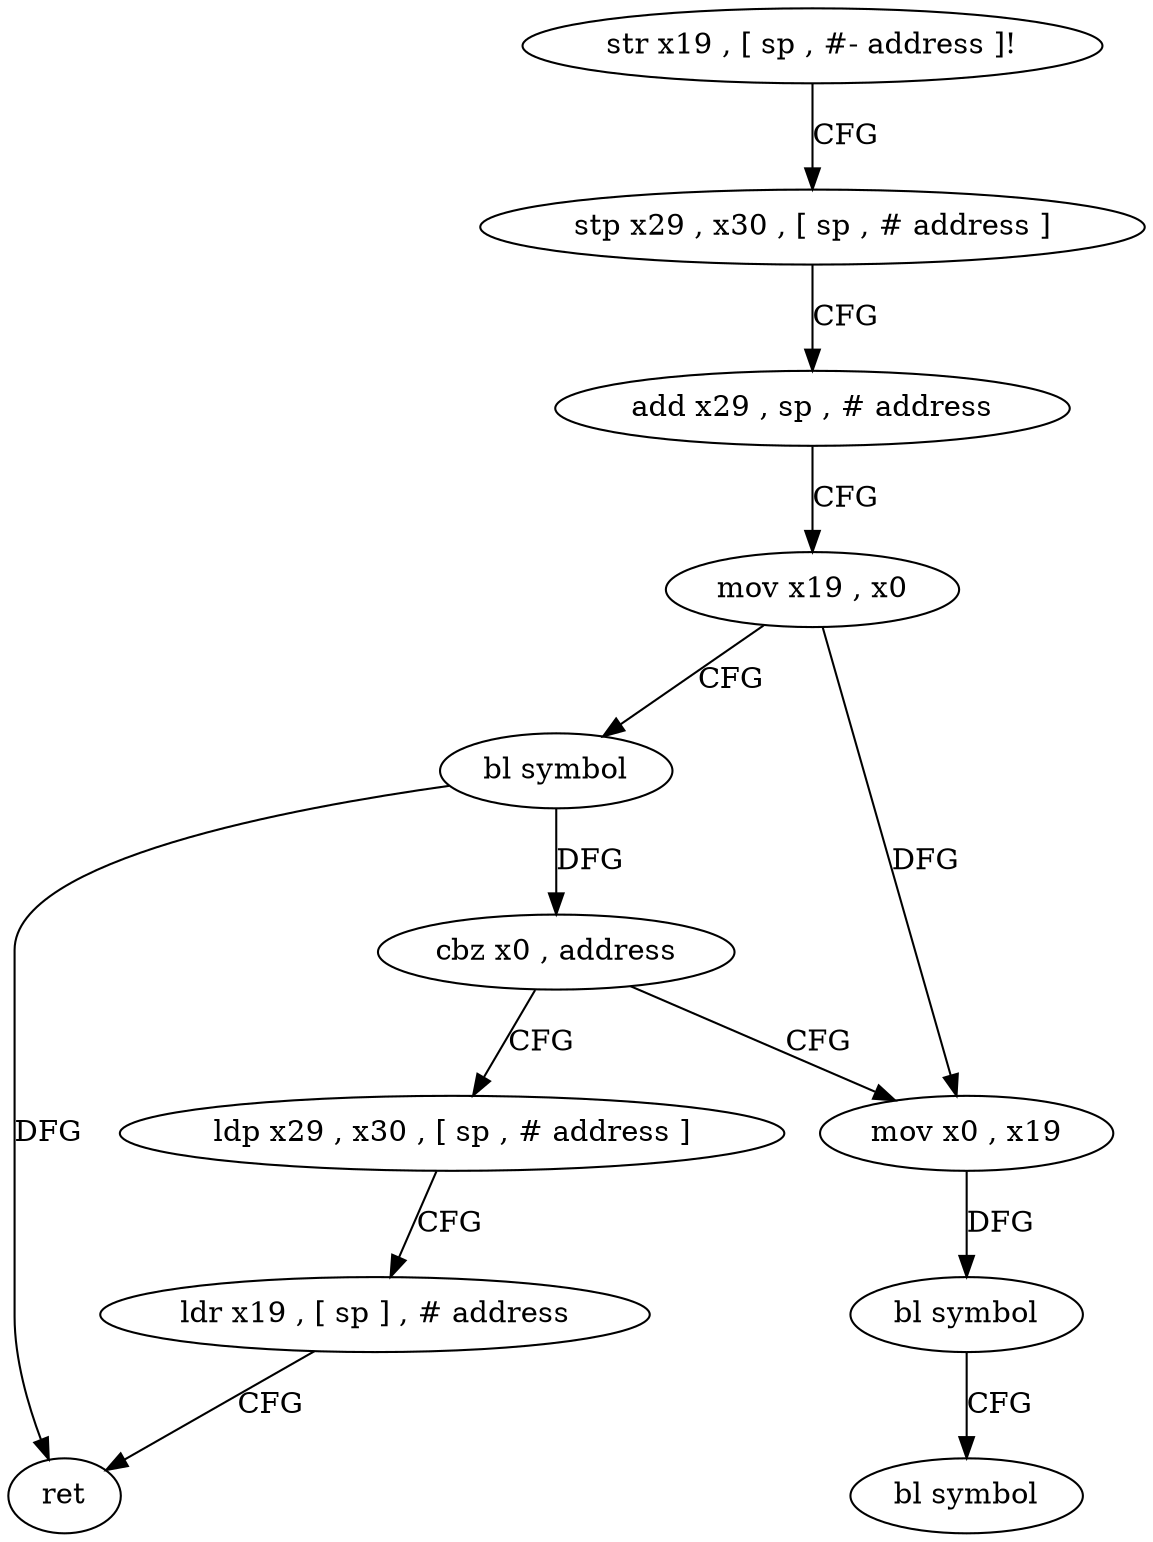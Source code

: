digraph "func" {
"4259700" [label = "str x19 , [ sp , #- address ]!" ]
"4259704" [label = "stp x29 , x30 , [ sp , # address ]" ]
"4259708" [label = "add x29 , sp , # address" ]
"4259712" [label = "mov x19 , x0" ]
"4259716" [label = "bl symbol" ]
"4259720" [label = "cbz x0 , address" ]
"4259736" [label = "mov x0 , x19" ]
"4259724" [label = "ldp x29 , x30 , [ sp , # address ]" ]
"4259740" [label = "bl symbol" ]
"4259744" [label = "bl symbol" ]
"4259728" [label = "ldr x19 , [ sp ] , # address" ]
"4259732" [label = "ret" ]
"4259700" -> "4259704" [ label = "CFG" ]
"4259704" -> "4259708" [ label = "CFG" ]
"4259708" -> "4259712" [ label = "CFG" ]
"4259712" -> "4259716" [ label = "CFG" ]
"4259712" -> "4259736" [ label = "DFG" ]
"4259716" -> "4259720" [ label = "DFG" ]
"4259716" -> "4259732" [ label = "DFG" ]
"4259720" -> "4259736" [ label = "CFG" ]
"4259720" -> "4259724" [ label = "CFG" ]
"4259736" -> "4259740" [ label = "DFG" ]
"4259724" -> "4259728" [ label = "CFG" ]
"4259740" -> "4259744" [ label = "CFG" ]
"4259728" -> "4259732" [ label = "CFG" ]
}
